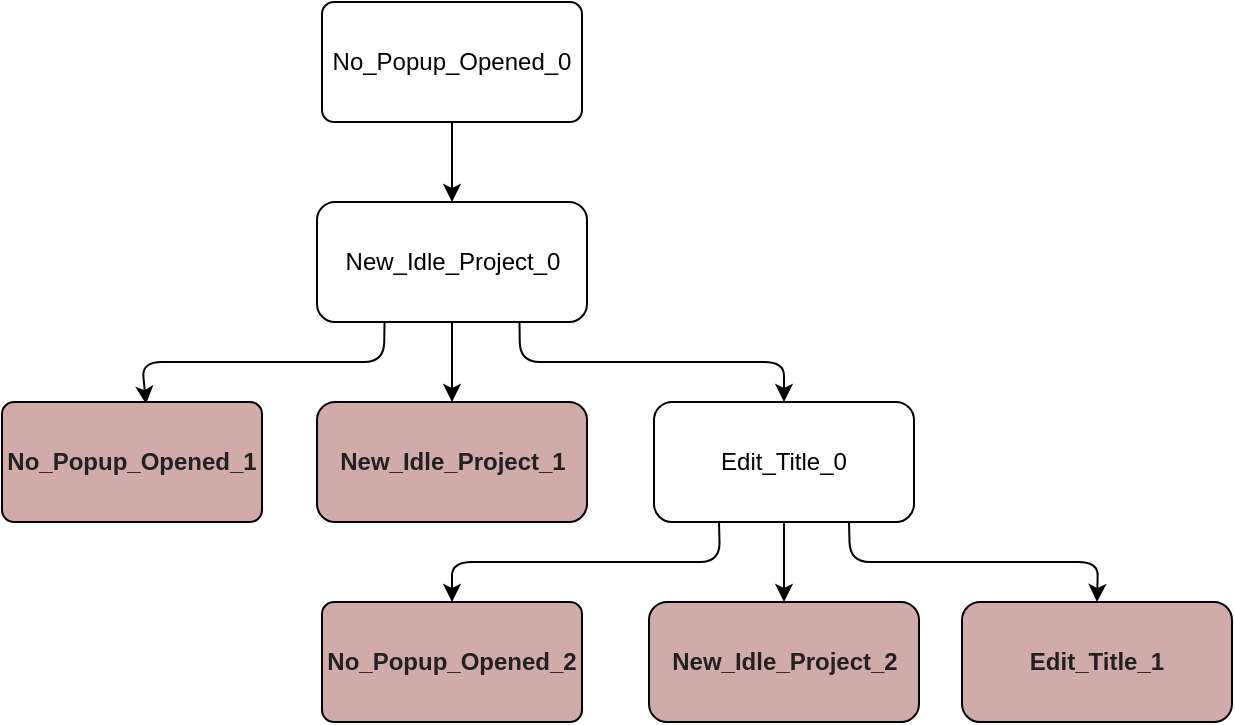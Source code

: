 <mxfile>
    <diagram id="ttFnwL-6sA6ukA0DMWxg" name="Page-1">
        <mxGraphModel dx="911" dy="544" grid="1" gridSize="10" guides="1" tooltips="1" connect="1" arrows="1" fold="1" page="1" pageScale="1" pageWidth="850" pageHeight="1100" math="0" shadow="0">
            <root>
                <mxCell id="0"/>
                <mxCell id="1" parent="0"/>
                <mxCell id="13" style="edgeStyle=none;html=1;exitX=0.5;exitY=1;exitDx=0;exitDy=0;entryX=0.5;entryY=0;entryDx=0;entryDy=0;" parent="1" source="3" target="5" edge="1">
                    <mxGeometry relative="1" as="geometry"/>
                </mxCell>
                <mxCell id="3" value="No_Popup_Opened_0" style="rounded=1;whiteSpace=wrap;html=1;arcSize=10;" parent="1" vertex="1">
                    <mxGeometry x="270" y="260" width="130" height="60" as="geometry"/>
                </mxCell>
                <mxCell id="14" style="edgeStyle=none;html=1;exitX=0.5;exitY=1;exitDx=0;exitDy=0;entryX=0.5;entryY=0;entryDx=0;entryDy=0;" parent="1" source="5" target="55" edge="1">
                    <mxGeometry relative="1" as="geometry">
                        <mxPoint x="335" y="450" as="targetPoint"/>
                    </mxGeometry>
                </mxCell>
                <mxCell id="57" style="edgeStyle=none;html=1;exitX=0.25;exitY=1;exitDx=0;exitDy=0;entryX=0.554;entryY=0.017;entryDx=0;entryDy=0;entryPerimeter=0;" edge="1" parent="1" source="5" target="53">
                    <mxGeometry relative="1" as="geometry">
                        <Array as="points">
                            <mxPoint x="301" y="440"/>
                            <mxPoint x="180" y="440"/>
                        </Array>
                    </mxGeometry>
                </mxCell>
                <mxCell id="58" style="edgeStyle=none;html=1;exitX=0.75;exitY=1;exitDx=0;exitDy=0;entryX=0.5;entryY=0;entryDx=0;entryDy=0;" edge="1" parent="1" source="5" target="56">
                    <mxGeometry relative="1" as="geometry">
                        <Array as="points">
                            <mxPoint x="369" y="440"/>
                            <mxPoint x="501" y="440"/>
                        </Array>
                    </mxGeometry>
                </mxCell>
                <mxCell id="5" value="New_Idle_Project_0" style="rounded=1;whiteSpace=wrap;html=1;" parent="1" vertex="1">
                    <mxGeometry x="267.5" y="360" width="135" height="60" as="geometry"/>
                </mxCell>
                <mxCell id="28" value="No_Popup_Opened_2" style="rounded=1;whiteSpace=wrap;html=1;arcSize=10;fillColor=#D1ABA9;fontStyle=1;fontColor=#212121;" parent="1" vertex="1">
                    <mxGeometry x="270" y="560" width="130" height="60" as="geometry"/>
                </mxCell>
                <mxCell id="53" value="&lt;b&gt;&lt;font&gt;No_Popup_Opened_1&lt;/font&gt;&lt;/b&gt;" style="rounded=1;whiteSpace=wrap;html=1;arcSize=10;fillColor=#D1ABA9;fontColor=#212121;" vertex="1" parent="1">
                    <mxGeometry x="110" y="460" width="130" height="60" as="geometry"/>
                </mxCell>
                <mxCell id="55" value="New_Idle_Project_1" style="rounded=1;whiteSpace=wrap;html=1;fillColor=#D1ABA9;fontStyle=1;fontColor=#212121;" vertex="1" parent="1">
                    <mxGeometry x="267.5" y="460" width="135" height="60" as="geometry"/>
                </mxCell>
                <mxCell id="63" style="edgeStyle=none;html=1;exitX=0.5;exitY=1;exitDx=0;exitDy=0;entryX=0.5;entryY=0;entryDx=0;entryDy=0;" edge="1" parent="1" source="56" target="61">
                    <mxGeometry relative="1" as="geometry"/>
                </mxCell>
                <mxCell id="64" style="edgeStyle=none;html=1;exitX=0.75;exitY=1;exitDx=0;exitDy=0;entryX=0.5;entryY=0;entryDx=0;entryDy=0;" edge="1" parent="1" source="56" target="62">
                    <mxGeometry relative="1" as="geometry">
                        <Array as="points">
                            <mxPoint x="534" y="540"/>
                            <mxPoint x="658" y="540"/>
                        </Array>
                    </mxGeometry>
                </mxCell>
                <mxCell id="65" style="edgeStyle=none;html=1;exitX=0.25;exitY=1;exitDx=0;exitDy=0;entryX=0.5;entryY=0;entryDx=0;entryDy=0;" edge="1" parent="1" source="56" target="28">
                    <mxGeometry relative="1" as="geometry">
                        <Array as="points">
                            <mxPoint x="469" y="540"/>
                            <mxPoint x="335" y="540"/>
                        </Array>
                    </mxGeometry>
                </mxCell>
                <mxCell id="56" value="Edit_Title_0" style="rounded=1;whiteSpace=wrap;html=1;fontSize=12;" vertex="1" parent="1">
                    <mxGeometry x="436" y="460" width="130" height="60" as="geometry"/>
                </mxCell>
                <mxCell id="61" value="New_Idle_Project_2" style="rounded=1;whiteSpace=wrap;html=1;fillColor=#D1ABA9;fontStyle=1;fontColor=#212121;" vertex="1" parent="1">
                    <mxGeometry x="433.5" y="560" width="135" height="60" as="geometry"/>
                </mxCell>
                <mxCell id="62" value="Edit_Title_1" style="rounded=1;whiteSpace=wrap;html=1;fillColor=#D1ABA9;fontStyle=1;fontColor=#212121;" vertex="1" parent="1">
                    <mxGeometry x="590" y="560" width="135" height="60" as="geometry"/>
                </mxCell>
            </root>
        </mxGraphModel>
    </diagram>
</mxfile>